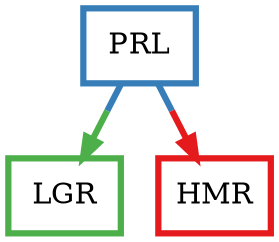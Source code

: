 digraph barS {
	{
		rank=same
	2 [shape=box,penwidth=3,colorscheme=set19,color=2,label="PRL"]
	}
	{
		rank=same
		1 [shape=box,penwidth=3,colorscheme=set19,color=3,label="LGR"]
		0 [shape=box,penwidth=3,colorscheme=set19,color=1,label="HMR"]
	}
	2 -> 1 [penwidth=3,colorscheme=set19,color="2;0.5:3"]
	2 -> 0 [penwidth=3,colorscheme=set19,color="2;0.5:1"]
}
